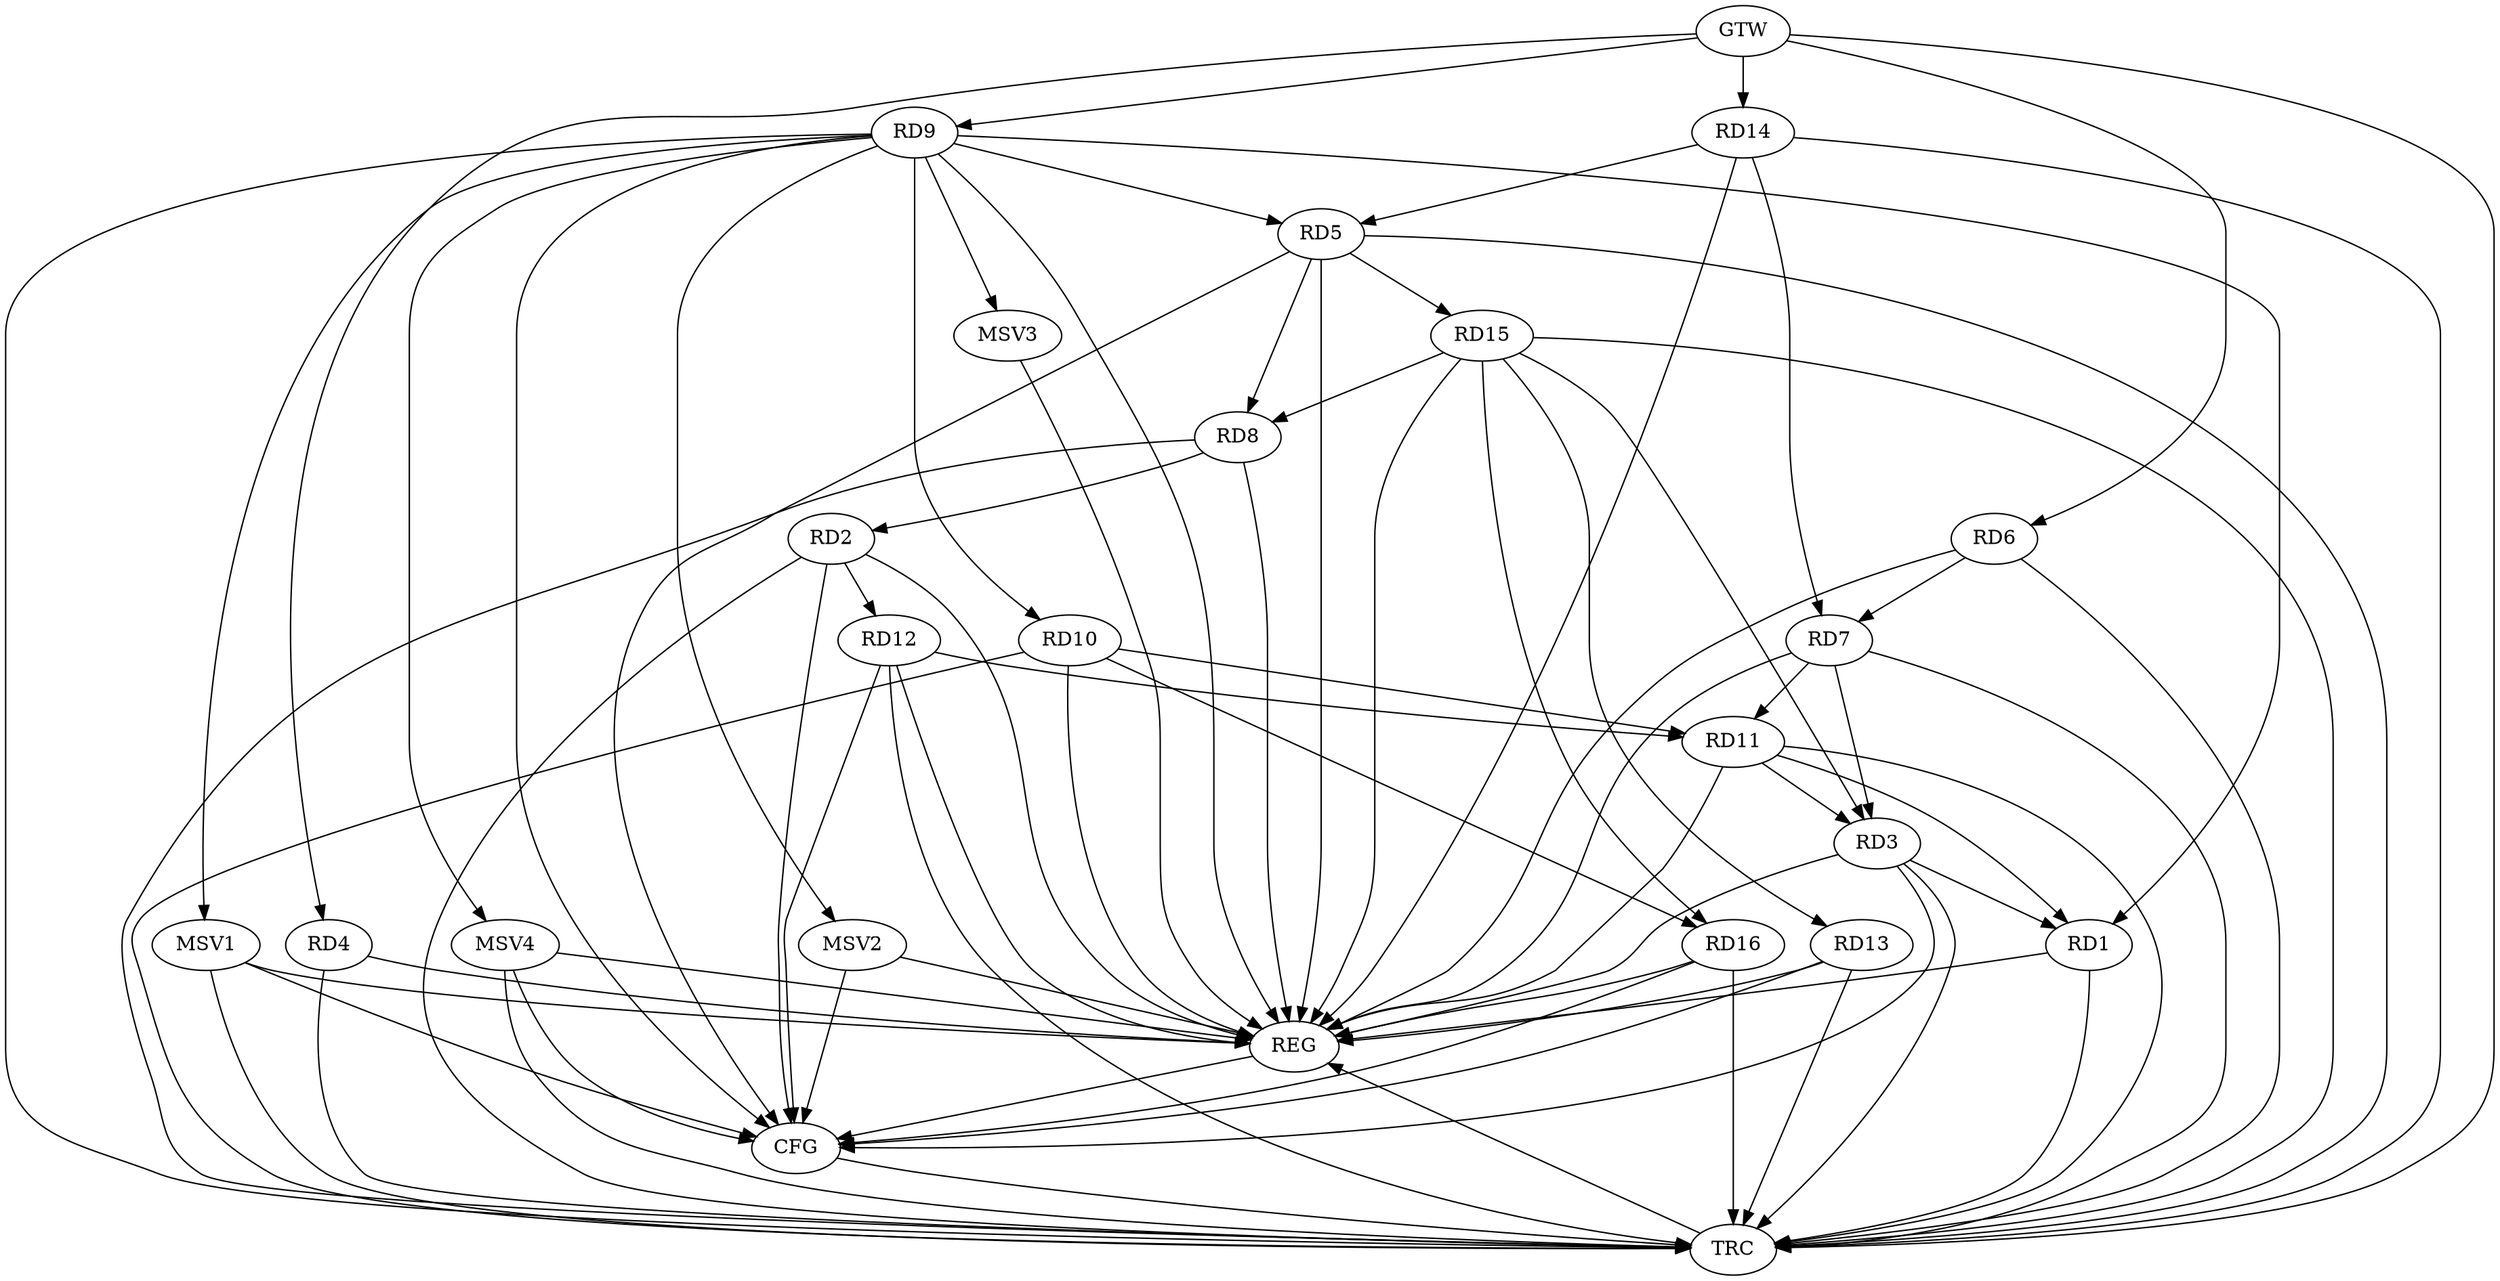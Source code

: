strict digraph G {
  RD1 [ label="RD1" ];
  RD2 [ label="RD2" ];
  RD3 [ label="RD3" ];
  RD4 [ label="RD4" ];
  RD5 [ label="RD5" ];
  RD6 [ label="RD6" ];
  RD7 [ label="RD7" ];
  RD8 [ label="RD8" ];
  RD9 [ label="RD9" ];
  RD10 [ label="RD10" ];
  RD11 [ label="RD11" ];
  RD12 [ label="RD12" ];
  RD13 [ label="RD13" ];
  RD14 [ label="RD14" ];
  RD15 [ label="RD15" ];
  RD16 [ label="RD16" ];
  GTW [ label="GTW" ];
  REG [ label="REG" ];
  CFG [ label="CFG" ];
  TRC [ label="TRC" ];
  MSV1 [ label="MSV1" ];
  MSV2 [ label="MSV2" ];
  MSV3 [ label="MSV3" ];
  MSV4 [ label="MSV4" ];
  RD3 -> RD1;
  RD9 -> RD1;
  RD11 -> RD1;
  RD8 -> RD2;
  RD2 -> RD12;
  RD7 -> RD3;
  RD11 -> RD3;
  RD15 -> RD3;
  RD5 -> RD8;
  RD9 -> RD5;
  RD14 -> RD5;
  RD5 -> RD15;
  RD6 -> RD7;
  RD7 -> RD11;
  RD14 -> RD7;
  RD15 -> RD8;
  RD9 -> RD10;
  RD10 -> RD11;
  RD10 -> RD16;
  RD12 -> RD11;
  RD15 -> RD13;
  RD15 -> RD16;
  GTW -> RD4;
  GTW -> RD6;
  GTW -> RD9;
  GTW -> RD14;
  RD1 -> REG;
  RD2 -> REG;
  RD3 -> REG;
  RD4 -> REG;
  RD5 -> REG;
  RD6 -> REG;
  RD7 -> REG;
  RD8 -> REG;
  RD9 -> REG;
  RD10 -> REG;
  RD11 -> REG;
  RD12 -> REG;
  RD13 -> REG;
  RD14 -> REG;
  RD15 -> REG;
  RD16 -> REG;
  RD16 -> CFG;
  RD12 -> CFG;
  RD2 -> CFG;
  RD13 -> CFG;
  RD9 -> CFG;
  RD3 -> CFG;
  RD5 -> CFG;
  REG -> CFG;
  RD1 -> TRC;
  RD2 -> TRC;
  RD3 -> TRC;
  RD4 -> TRC;
  RD5 -> TRC;
  RD6 -> TRC;
  RD7 -> TRC;
  RD8 -> TRC;
  RD9 -> TRC;
  RD10 -> TRC;
  RD11 -> TRC;
  RD12 -> TRC;
  RD13 -> TRC;
  RD14 -> TRC;
  RD15 -> TRC;
  RD16 -> TRC;
  GTW -> TRC;
  CFG -> TRC;
  TRC -> REG;
  RD9 -> MSV1;
  MSV1 -> REG;
  MSV1 -> TRC;
  MSV1 -> CFG;
  RD9 -> MSV2;
  MSV2 -> REG;
  MSV2 -> CFG;
  RD9 -> MSV3;
  MSV3 -> REG;
  RD9 -> MSV4;
  MSV4 -> REG;
  MSV4 -> TRC;
  MSV4 -> CFG;
}

